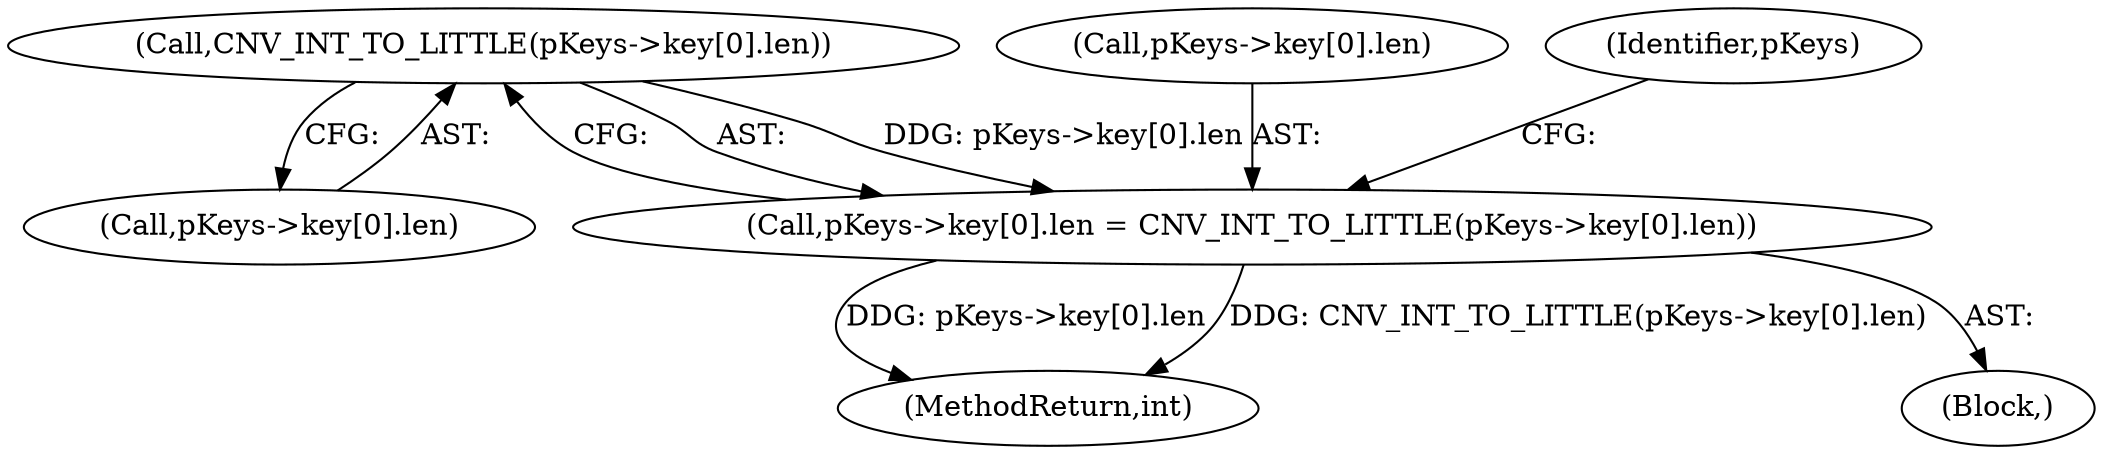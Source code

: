 digraph "0_linux_b5e2f339865fb443107e5b10603e53bbc92dc054_0@array" {
"1002040" [label="(Call,CNV_INT_TO_LITTLE(pKeys->key[0].len))"];
"1002032" [label="(Call,pKeys->key[0].len = CNV_INT_TO_LITTLE(pKeys->key[0].len))"];
"1002032" [label="(Call,pKeys->key[0].len = CNV_INT_TO_LITTLE(pKeys->key[0].len))"];
"1002520" [label="(MethodReturn,int)"];
"1002033" [label="(Call,pKeys->key[0].len)"];
"1002041" [label="(Call,pKeys->key[0].len)"];
"1002052" [label="(Identifier,pKeys)"];
"1002025" [label="(Block,)"];
"1002040" [label="(Call,CNV_INT_TO_LITTLE(pKeys->key[0].len))"];
"1002040" -> "1002032"  [label="AST: "];
"1002040" -> "1002041"  [label="CFG: "];
"1002041" -> "1002040"  [label="AST: "];
"1002032" -> "1002040"  [label="CFG: "];
"1002040" -> "1002032"  [label="DDG: pKeys->key[0].len"];
"1002032" -> "1002025"  [label="AST: "];
"1002033" -> "1002032"  [label="AST: "];
"1002052" -> "1002032"  [label="CFG: "];
"1002032" -> "1002520"  [label="DDG: pKeys->key[0].len"];
"1002032" -> "1002520"  [label="DDG: CNV_INT_TO_LITTLE(pKeys->key[0].len)"];
}
